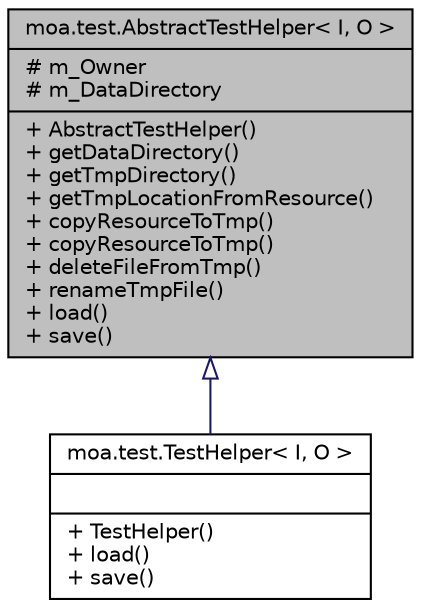 digraph G
{
  edge [fontname="Helvetica",fontsize="10",labelfontname="Helvetica",labelfontsize="10"];
  node [fontname="Helvetica",fontsize="10",shape=record];
  Node1 [label="{moa.test.AbstractTestHelper\< I, O \>\n|# m_Owner\l# m_DataDirectory\l|+ AbstractTestHelper()\l+ getDataDirectory()\l+ getTmpDirectory()\l+ getTmpLocationFromResource()\l+ copyResourceToTmp()\l+ copyResourceToTmp()\l+ deleteFileFromTmp()\l+ renameTmpFile()\l+ load()\l+ save()\l}",height=0.2,width=0.4,color="black", fillcolor="grey75", style="filled" fontcolor="black"];
  Node1 -> Node2 [dir=back,color="midnightblue",fontsize="10",style="solid",arrowtail="empty",fontname="Helvetica"];
  Node2 [label="{moa.test.TestHelper\< I, O \>\n||+ TestHelper()\l+ load()\l+ save()\l}",height=0.2,width=0.4,color="black", fillcolor="white", style="filled",URL="$classmoa_1_1test_1_1TestHelper_3_01I_00_01O_01_4.html",tooltip="A helper class specific to the moa project."];
}
